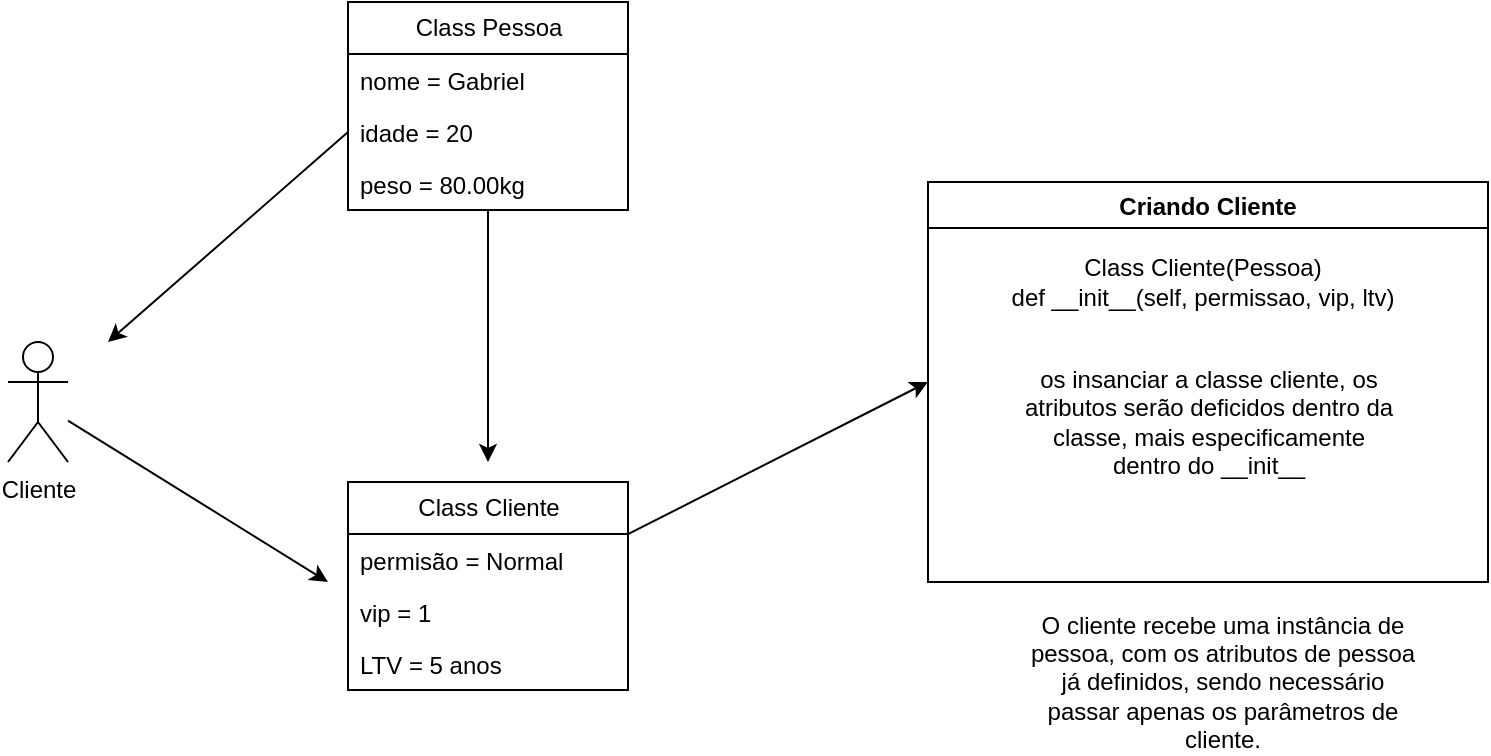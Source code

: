 <mxfile>
    <diagram id="ZWe1X1P81ZYI-PgoH8UG" name="Page-1">
        <mxGraphModel dx="1531" dy="586" grid="1" gridSize="10" guides="1" tooltips="1" connect="1" arrows="1" fold="1" page="0" pageScale="1" pageWidth="850" pageHeight="1100" math="0" shadow="0">
            <root>
                <mxCell id="0"/>
                <mxCell id="1" parent="0"/>
                <mxCell id="6" style="edgeStyle=none;html=1;" edge="1" parent="1" source="2">
                    <mxGeometry relative="1" as="geometry">
                        <mxPoint x="200" y="380.0" as="targetPoint"/>
                    </mxGeometry>
                </mxCell>
                <mxCell id="2" value="Class Pessoa" style="swimlane;fontStyle=0;childLayout=stackLayout;horizontal=1;startSize=26;fillColor=none;horizontalStack=0;resizeParent=1;resizeParentMax=0;resizeLast=0;collapsible=1;marginBottom=0;html=1;" vertex="1" parent="1">
                    <mxGeometry x="130" y="150" width="140" height="104" as="geometry"/>
                </mxCell>
                <mxCell id="3" value="nome = Gabriel" style="text;strokeColor=none;fillColor=none;align=left;verticalAlign=top;spacingLeft=4;spacingRight=4;overflow=hidden;rotatable=0;points=[[0,0.5],[1,0.5]];portConstraint=eastwest;whiteSpace=wrap;html=1;" vertex="1" parent="2">
                    <mxGeometry y="26" width="140" height="26" as="geometry"/>
                </mxCell>
                <mxCell id="25" style="edgeStyle=none;html=1;exitX=0;exitY=0.5;exitDx=0;exitDy=0;" edge="1" parent="2" source="4">
                    <mxGeometry relative="1" as="geometry">
                        <mxPoint x="-120" y="170.0" as="targetPoint"/>
                    </mxGeometry>
                </mxCell>
                <mxCell id="4" value="idade = 20&lt;div&gt;&lt;br&gt;&lt;/div&gt;" style="text;strokeColor=none;fillColor=none;align=left;verticalAlign=top;spacingLeft=4;spacingRight=4;overflow=hidden;rotatable=0;points=[[0,0.5],[1,0.5]];portConstraint=eastwest;whiteSpace=wrap;html=1;" vertex="1" parent="2">
                    <mxGeometry y="52" width="140" height="26" as="geometry"/>
                </mxCell>
                <mxCell id="5" value="peso = 80.00kg" style="text;strokeColor=none;fillColor=none;align=left;verticalAlign=top;spacingLeft=4;spacingRight=4;overflow=hidden;rotatable=0;points=[[0,0.5],[1,0.5]];portConstraint=eastwest;whiteSpace=wrap;html=1;" vertex="1" parent="2">
                    <mxGeometry y="78" width="140" height="26" as="geometry"/>
                </mxCell>
                <mxCell id="7" value="Class Cliente" style="swimlane;fontStyle=0;childLayout=stackLayout;horizontal=1;startSize=26;fillColor=none;horizontalStack=0;resizeParent=1;resizeParentMax=0;resizeLast=0;collapsible=1;marginBottom=0;html=1;" vertex="1" parent="1">
                    <mxGeometry x="130" y="390" width="140" height="104" as="geometry"/>
                </mxCell>
                <mxCell id="11" style="edgeStyle=none;html=1;exitX=1;exitY=0.003;exitDx=0;exitDy=0;exitPerimeter=0;" edge="1" parent="7" source="8">
                    <mxGeometry relative="1" as="geometry">
                        <mxPoint x="290" y="-50" as="targetPoint"/>
                    </mxGeometry>
                </mxCell>
                <mxCell id="8" value="permisão = Normal" style="text;strokeColor=none;fillColor=none;align=left;verticalAlign=top;spacingLeft=4;spacingRight=4;overflow=hidden;rotatable=0;points=[[0,0.5],[1,0.5]];portConstraint=eastwest;whiteSpace=wrap;html=1;" vertex="1" parent="7">
                    <mxGeometry y="26" width="140" height="26" as="geometry"/>
                </mxCell>
                <mxCell id="9" value="vip = 1&lt;div&gt;&lt;br&gt;&lt;/div&gt;" style="text;strokeColor=none;fillColor=none;align=left;verticalAlign=top;spacingLeft=4;spacingRight=4;overflow=hidden;rotatable=0;points=[[0,0.5],[1,0.5]];portConstraint=eastwest;whiteSpace=wrap;html=1;" vertex="1" parent="7">
                    <mxGeometry y="52" width="140" height="26" as="geometry"/>
                </mxCell>
                <mxCell id="10" value="LTV = 5 anos" style="text;strokeColor=none;fillColor=none;align=left;verticalAlign=top;spacingLeft=4;spacingRight=4;overflow=hidden;rotatable=0;points=[[0,0.5],[1,0.5]];portConstraint=eastwest;whiteSpace=wrap;html=1;" vertex="1" parent="7">
                    <mxGeometry y="78" width="140" height="26" as="geometry"/>
                </mxCell>
                <mxCell id="13" value="Criando Cliente" style="swimlane;" vertex="1" parent="1">
                    <mxGeometry x="420" y="240" width="280" height="200" as="geometry"/>
                </mxCell>
                <mxCell id="14" value="Class Cliente(Pessoa)&lt;div&gt;def __init__(self, permissao, vip, ltv)&lt;/div&gt;" style="text;html=1;align=center;verticalAlign=middle;whiteSpace=wrap;rounded=0;" vertex="1" parent="13">
                    <mxGeometry x="40" y="20" width="195" height="60" as="geometry"/>
                </mxCell>
                <mxCell id="21" value="os insanciar a classe cliente, os atributos serão deficidos dentro da classe, mais especificamente dentro do __init__" style="text;html=1;align=center;verticalAlign=middle;whiteSpace=wrap;rounded=0;" vertex="1" parent="13">
                    <mxGeometry x="42.5" y="90" width="195" height="60" as="geometry"/>
                </mxCell>
                <mxCell id="20" value="O cliente recebe uma instância de pessoa, com os atributos de pessoa já definidos, sendo necessário passar apenas os parâmetros de cliente." style="text;html=1;align=center;verticalAlign=middle;whiteSpace=wrap;rounded=0;" vertex="1" parent="1">
                    <mxGeometry x="470" y="460" width="195" height="60" as="geometry"/>
                </mxCell>
                <mxCell id="23" style="edgeStyle=none;html=1;" edge="1" parent="1" source="22">
                    <mxGeometry relative="1" as="geometry">
                        <mxPoint x="120" y="440" as="targetPoint"/>
                    </mxGeometry>
                </mxCell>
                <mxCell id="22" value="Cliente" style="shape=umlActor;verticalLabelPosition=bottom;verticalAlign=top;html=1;outlineConnect=0;" vertex="1" parent="1">
                    <mxGeometry x="-40" y="320" width="30" height="60" as="geometry"/>
                </mxCell>
            </root>
        </mxGraphModel>
    </diagram>
</mxfile>